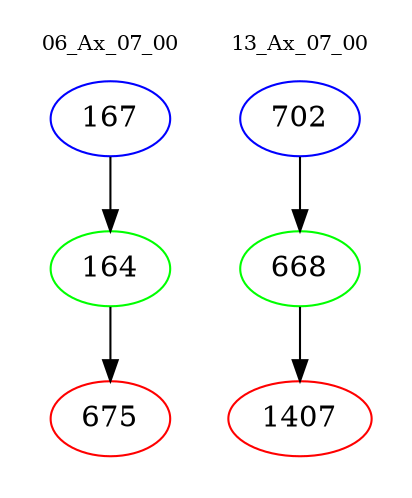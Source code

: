 digraph{
subgraph cluster_0 {
color = white
label = "06_Ax_07_00";
fontsize=10;
T0_167 [label="167", color="blue"]
T0_167 -> T0_164 [color="black"]
T0_164 [label="164", color="green"]
T0_164 -> T0_675 [color="black"]
T0_675 [label="675", color="red"]
}
subgraph cluster_1 {
color = white
label = "13_Ax_07_00";
fontsize=10;
T1_702 [label="702", color="blue"]
T1_702 -> T1_668 [color="black"]
T1_668 [label="668", color="green"]
T1_668 -> T1_1407 [color="black"]
T1_1407 [label="1407", color="red"]
}
}
